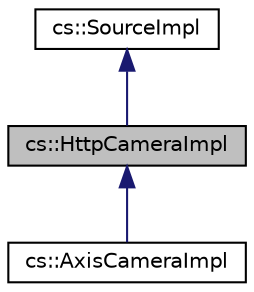 digraph "cs::HttpCameraImpl"
{
  edge [fontname="Helvetica",fontsize="10",labelfontname="Helvetica",labelfontsize="10"];
  node [fontname="Helvetica",fontsize="10",shape=record];
  Node1 [label="cs::HttpCameraImpl",height=0.2,width=0.4,color="black", fillcolor="grey75", style="filled", fontcolor="black"];
  Node2 -> Node1 [dir="back",color="midnightblue",fontsize="10",style="solid",fontname="Helvetica"];
  Node2 [label="cs::SourceImpl",height=0.2,width=0.4,color="black", fillcolor="white", style="filled",URL="$classcs_1_1SourceImpl.html"];
  Node1 -> Node3 [dir="back",color="midnightblue",fontsize="10",style="solid",fontname="Helvetica"];
  Node3 [label="cs::AxisCameraImpl",height=0.2,width=0.4,color="black", fillcolor="white", style="filled",URL="$classcs_1_1AxisCameraImpl.html"];
}
